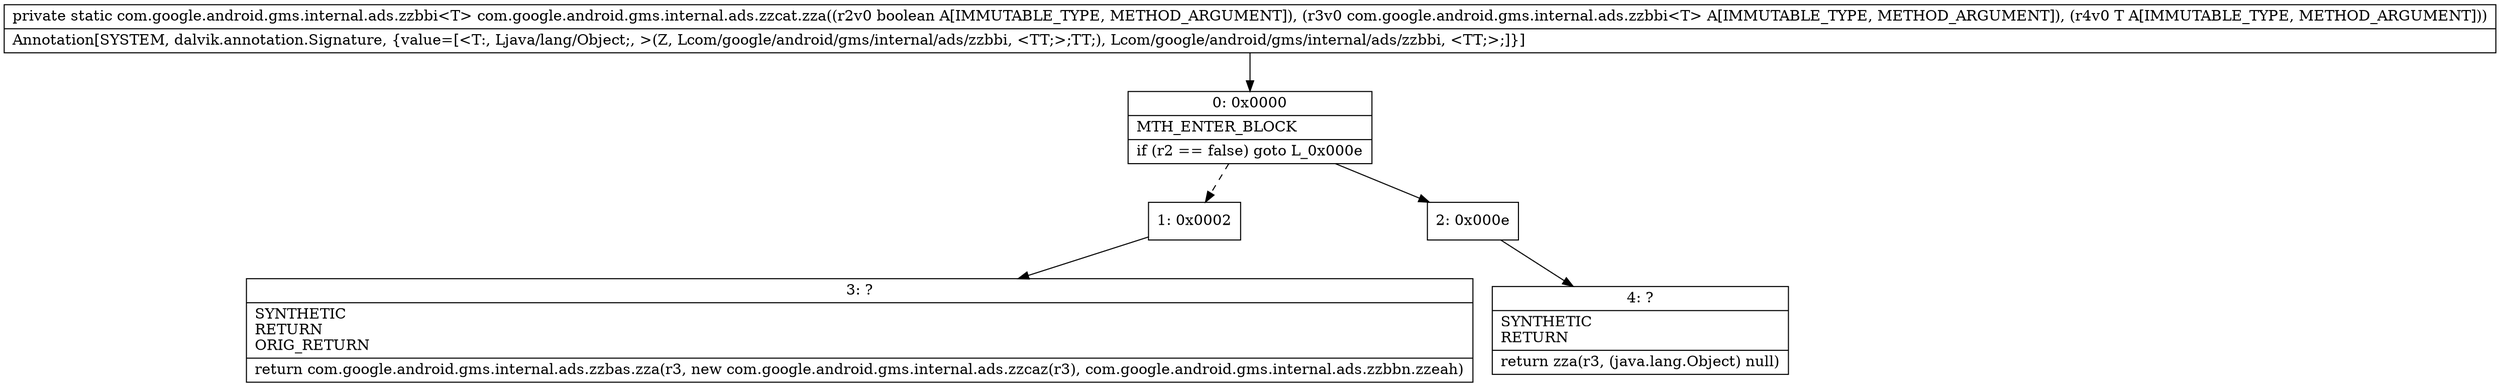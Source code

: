 digraph "CFG forcom.google.android.gms.internal.ads.zzcat.zza(ZLcom\/google\/android\/gms\/internal\/ads\/zzbbi;Ljava\/lang\/Object;)Lcom\/google\/android\/gms\/internal\/ads\/zzbbi;" {
Node_0 [shape=record,label="{0\:\ 0x0000|MTH_ENTER_BLOCK\l|if (r2 == false) goto L_0x000e\l}"];
Node_1 [shape=record,label="{1\:\ 0x0002}"];
Node_2 [shape=record,label="{2\:\ 0x000e}"];
Node_3 [shape=record,label="{3\:\ ?|SYNTHETIC\lRETURN\lORIG_RETURN\l|return com.google.android.gms.internal.ads.zzbas.zza(r3, new com.google.android.gms.internal.ads.zzcaz(r3), com.google.android.gms.internal.ads.zzbbn.zzeah)\l}"];
Node_4 [shape=record,label="{4\:\ ?|SYNTHETIC\lRETURN\l|return zza(r3, (java.lang.Object) null)\l}"];
MethodNode[shape=record,label="{private static com.google.android.gms.internal.ads.zzbbi\<T\> com.google.android.gms.internal.ads.zzcat.zza((r2v0 boolean A[IMMUTABLE_TYPE, METHOD_ARGUMENT]), (r3v0 com.google.android.gms.internal.ads.zzbbi\<T\> A[IMMUTABLE_TYPE, METHOD_ARGUMENT]), (r4v0 T A[IMMUTABLE_TYPE, METHOD_ARGUMENT]))  | Annotation[SYSTEM, dalvik.annotation.Signature, \{value=[\<T:, Ljava\/lang\/Object;, \>(Z, Lcom\/google\/android\/gms\/internal\/ads\/zzbbi, \<TT;\>;TT;), Lcom\/google\/android\/gms\/internal\/ads\/zzbbi, \<TT;\>;]\}]\l}"];
MethodNode -> Node_0;
Node_0 -> Node_1[style=dashed];
Node_0 -> Node_2;
Node_1 -> Node_3;
Node_2 -> Node_4;
}

